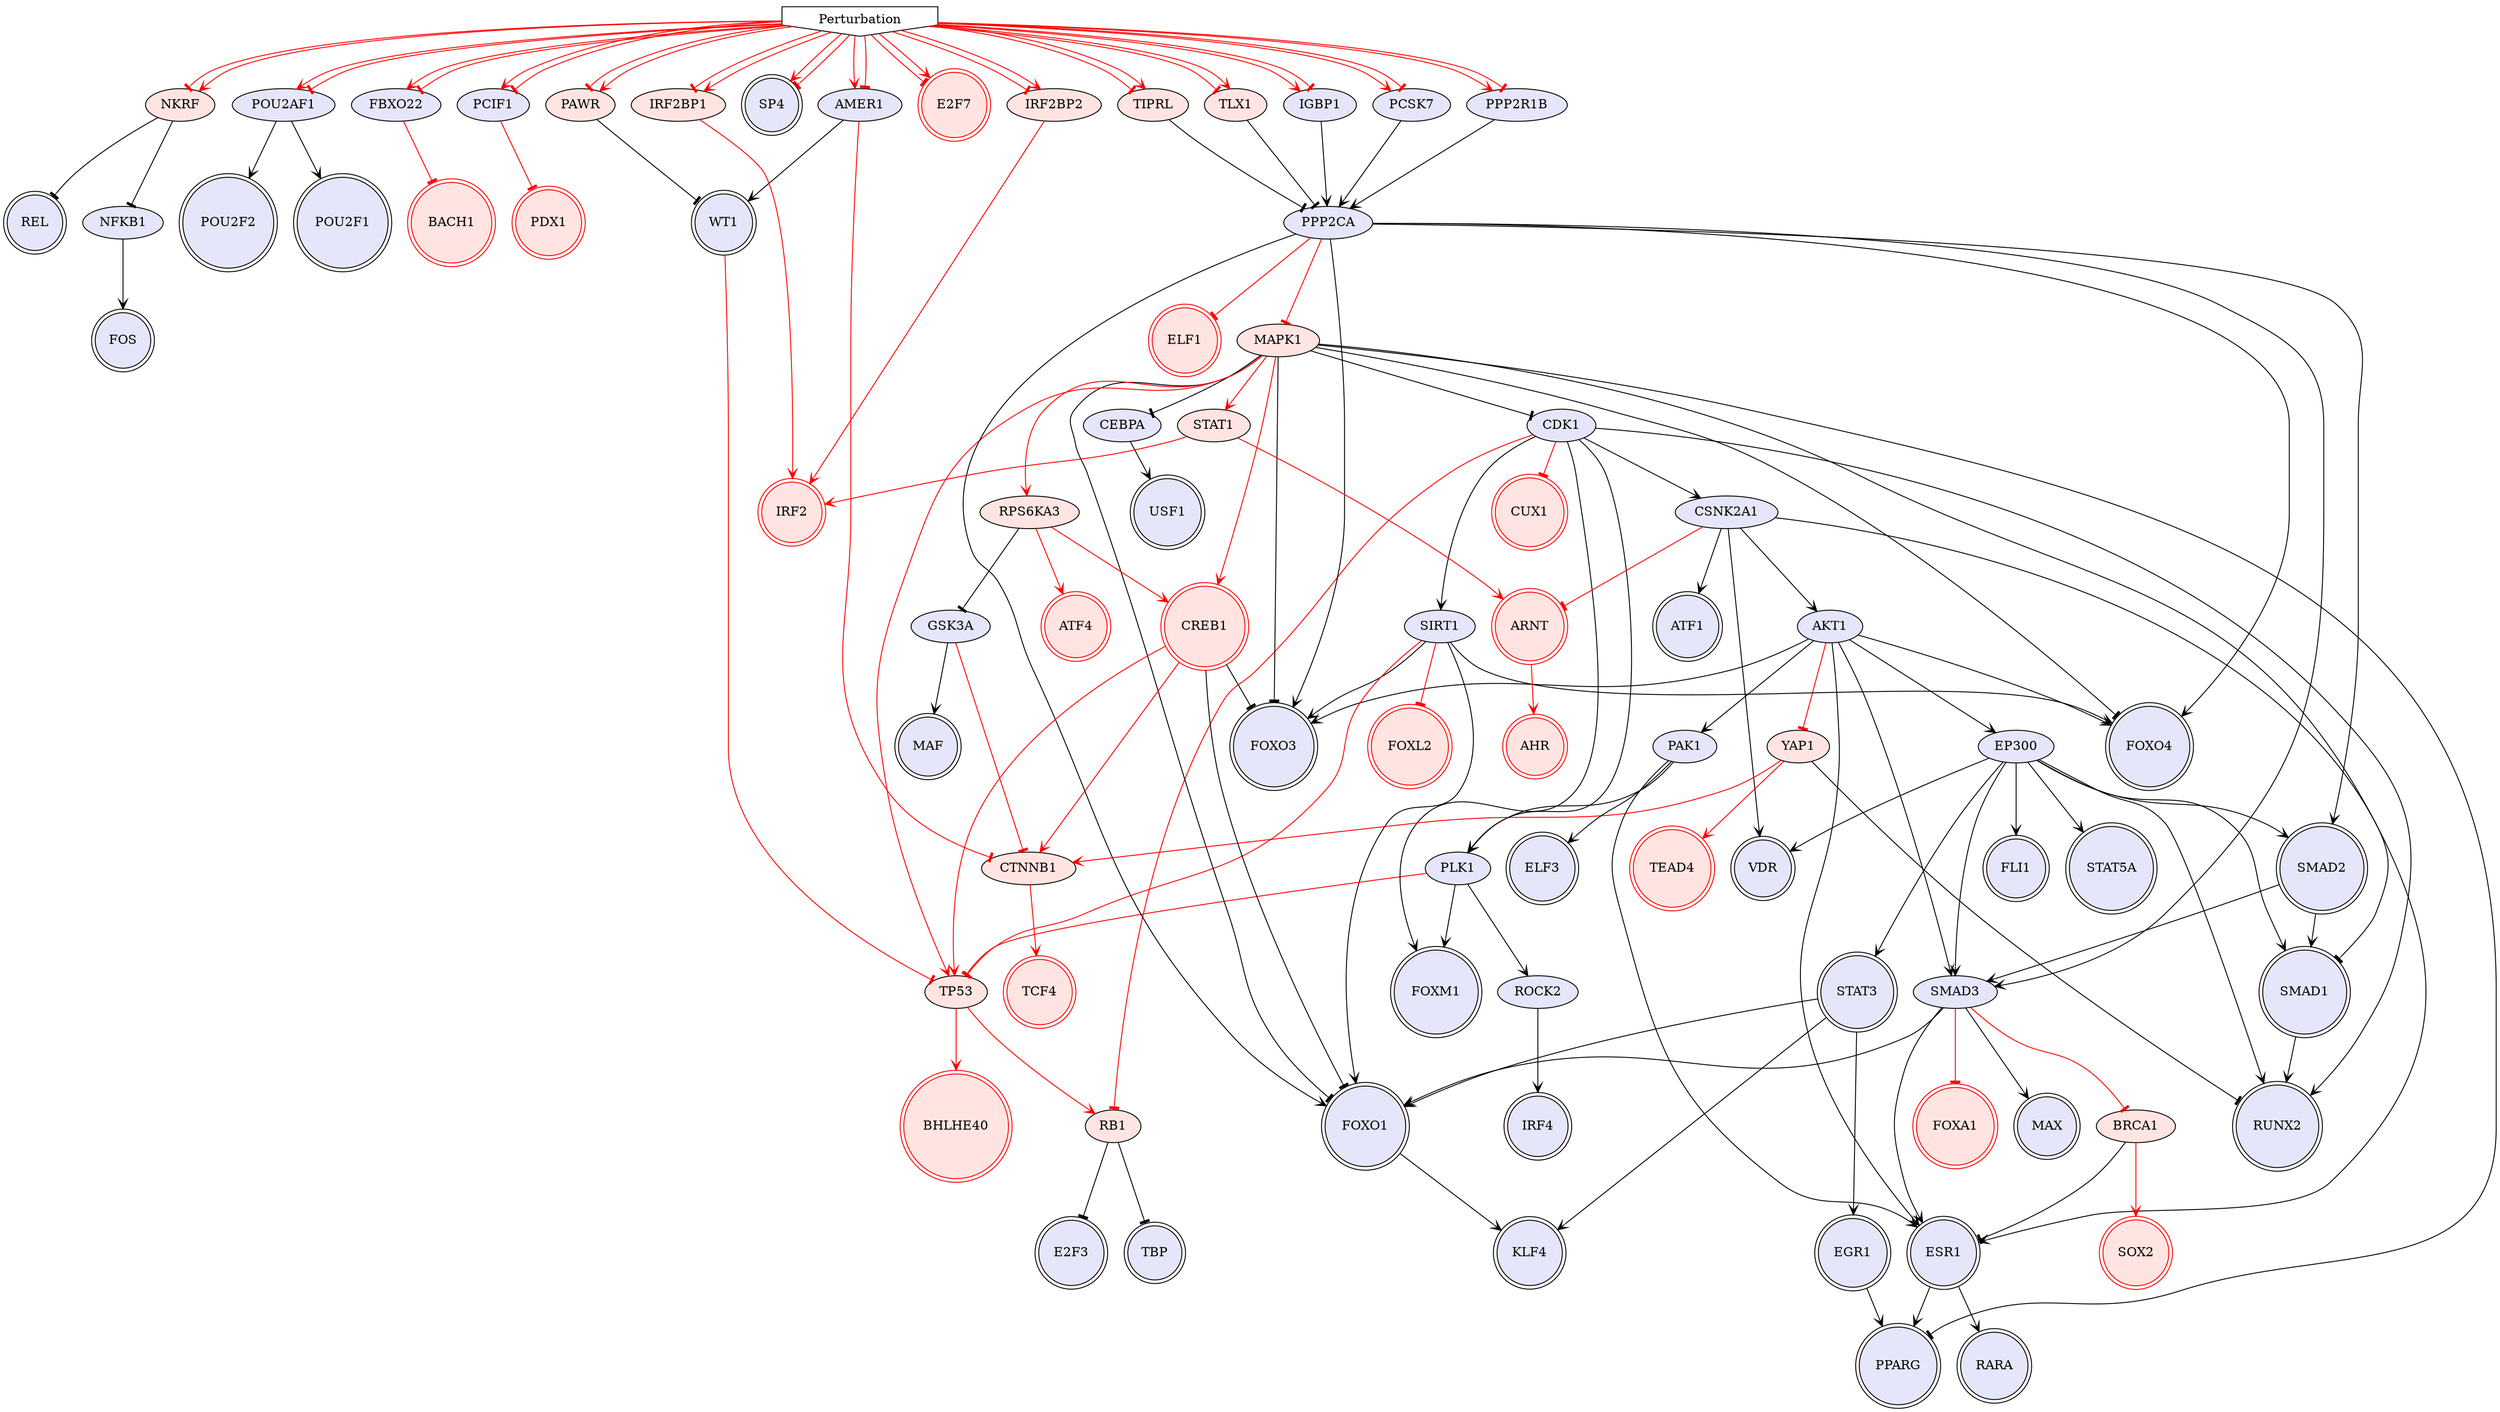 digraph {

NKRF->NFKB1 [penwidth=1, color=black, arrowhead="tee"]
NKRF->REL [penwidth=1, color=black, arrowhead="tee"]
STAT3->KLF4 [penwidth=1, color=black, arrowhead="vee"]
STAT3->EGR1 [penwidth=1, color=black, arrowhead="vee"]
FOXO1->KLF4 [penwidth=1, color=black, arrowhead="vee"]
AKT1->FOXO3 [penwidth=1, color=black, arrowhead="vee"]
AKT1->FOXO4 [penwidth=1, color=black, arrowhead="vee"]
SIRT1->FOXO1 [penwidth=1, color=black, arrowhead="vee"]
AKT1->EP300 [penwidth=1, color=black, arrowhead="vee"]
SIRT1->FOXO3 [penwidth=1, color=black, arrowhead="vee"]
SMAD3->FOXO1 [penwidth=1, color=black, arrowhead="vee"]
EP300->SMAD2 [penwidth=1, color=black, arrowhead="vee"]
PLK1->FOXM1 [penwidth=1, color=black, arrowhead="vee"]
CDK1->CSNK2A1 [penwidth=1, color=black, arrowhead="vee"]
MAPK1->CDK1 [penwidth=1, color=black, arrowhead="tee"]
AKT1->SMAD3 [penwidth=1, color=black, arrowhead="vee"]
ESR1->RARA [penwidth=1, color=black, arrowhead="vee"]
TIPRL->PPP2CA [penwidth=1, color=black, arrowhead="tee"]
RB1->E2F3 [penwidth=1, color=black, arrowhead="tee"]
EGR1->PPARG [penwidth=1, color=black, arrowhead="vee"]
EP300->STAT3 [penwidth=1, color=black, arrowhead="vee"]
EP300->STAT5A [penwidth=1, color=black, arrowhead="vee"]
SMAD3->ESR1 [penwidth=1, color=black, arrowhead="vee"]
PPP2CA->SMAD3 [penwidth=1, color=black, arrowhead="vee"]
PPP2CA->SMAD2 [penwidth=1, color=black, arrowhead="vee"]
ESR1->PPARG [penwidth=1, color=black, arrowhead="vee"]
SIRT1->FOXO4 [penwidth=1, color=black, arrowhead="vee"]
SMAD3->MAX [penwidth=1, color=black, arrowhead="vee"]
PPP2CA->FOXO3 [penwidth=1, color=black, arrowhead="vee"]
PPP2CA->FOXO1 [penwidth=1, color=black, arrowhead="vee"]
PPP2CA->FOXO4 [penwidth=1, color=black, arrowhead="vee"]
EP300->RUNX2 [penwidth=1, color=black, arrowhead="vee"]
MAPK1->FOXO1 [penwidth=1, color=black, arrowhead="tee"]
MAPK1->FOXO4 [penwidth=1, color=black, arrowhead="tee"]
MAPK1->FOXO3 [penwidth=1, color=black, arrowhead="tee"]
CSNK2A1->ATF1 [penwidth=1, color=black, arrowhead="vee"]
MAPK1->SMAD1 [penwidth=1, color=black, arrowhead="tee"]
ROCK2->IRF4 [penwidth=1, color=black, arrowhead="vee"]
MAPK1->PPARG [penwidth=1, color=black, arrowhead="tee"]
RPS6KA3->GSK3A [penwidth=1, color=black, arrowhead="tee"]
SMAD1->RUNX2 [penwidth=1, color=black, arrowhead="vee"]
EP300->FLI1 [penwidth=1, color=black, arrowhead="vee"]
POU2AF1->POU2F1 [penwidth=1, color=black, arrowhead="vee"]
CDK1->SIRT1 [penwidth=1, color=black, arrowhead="vee"]
CREB1->FOXO1 [penwidth=1, color=black, arrowhead="tee"]
CREB1->FOXO3 [penwidth=1, color=black, arrowhead="tee"]
MAPK1->CEBPA [penwidth=1, color=black, arrowhead="tee"]
AKT1->ESR1 [penwidth=1, color=black, arrowhead="vee"]
CSNK2A1->AKT1 [penwidth=1, color=black, arrowhead="vee"]
GSK3A->MAF [penwidth=1, color=black, arrowhead="vee"]
CEBPA->USF1 [penwidth=1, color=black, arrowhead="vee"]
YAP1->RUNX2 [penwidth=1, color=black, arrowhead="tee"]
EP300->SMAD3 [penwidth=1, color=black, arrowhead="vee"]
CDK1->FOXM1 [penwidth=1, color=black, arrowhead="vee"]
CDK1->RUNX2 [penwidth=1, color=black, arrowhead="vee"]
CSNK2A1->ESR1 [penwidth=1, color=black, arrowhead="vee"]
CSNK2A1->VDR [penwidth=1, color=black, arrowhead="vee"]
EP300->SMAD1 [penwidth=1, color=black, arrowhead="vee"]
PAK1->ELF3 [penwidth=1, color=black, arrowhead="vee"]
PAK1->ESR1 [penwidth=1, color=black, arrowhead="vee"]
PAK1->PLK1 [penwidth=1, color=black, arrowhead="vee"]
AMER1->WT1 [penwidth=1, color=black, arrowhead="vee"]
POU2AF1->POU2F2 [penwidth=1, color=black, arrowhead="vee"]
AKT1->PAK1 [penwidth=1, color=black, arrowhead="vee"]
PLK1->ROCK2 [penwidth=1, color=black, arrowhead="vee"]
SMAD2->SMAD3 [penwidth=1, color=black, arrowhead="vee"]
CDK1->PLK1 [penwidth=1, color=black, arrowhead="vee"]
BRCA1->ESR1 [penwidth=1, color=black, arrowhead="tee"]
STAT3->FOXO1 [penwidth=1, color=black, arrowhead="vee"]
SMAD2->SMAD1 [penwidth=1, color=black, arrowhead="vee"]
EP300->VDR [penwidth=1, color=black, arrowhead="vee"]
RB1->TBP [penwidth=1, color=black, arrowhead="tee"]
NFKB1->FOS [penwidth=1, color=black, arrowhead="vee"]
Perturbation->AMER1 [penwidth=1, color=red, arrowhead="vee"]
Perturbation->FBXO22 [penwidth=1, color=red, arrowhead="vee"]
Perturbation->PCIF1 [penwidth=1, color=red, arrowhead="vee"]
Perturbation->POU2AF1 [penwidth=1, color=red, arrowhead="vee"]
Perturbation->SP4 [penwidth=1, color=red, arrowhead="vee"]
MAPK1->RPS6KA3 [penwidth=1, color=red, arrowhead="vee"]
TP53->RB1 [penwidth=1, color=red, arrowhead="vee"]
SIRT1->TP53 [penwidth=1, color=red, arrowhead="tee"]
BRCA1->SOX2 [penwidth=1, color=red, arrowhead="vee"]
CTNNB1->TCF4 [penwidth=1, color=red, arrowhead="vee"]
CREB1->CTNNB1 [penwidth=1, color=red, arrowhead="vee"]
GSK3A->CTNNB1 [penwidth=1, color=red, arrowhead="tee"]
PPP2CA->ELF1 [penwidth=1, color=red, arrowhead="tee"]
PPP2CA->MAPK1 [penwidth=1, color=red, arrowhead="tee"]
YAP1->TEAD4 [penwidth=1, color=red, arrowhead="vee"]
CDK1->RB1 [penwidth=1, color=red, arrowhead="tee"]
RPS6KA3->ATF4 [penwidth=1, color=red, arrowhead="vee"]
RPS6KA3->CREB1 [penwidth=1, color=red, arrowhead="vee"]
AMER1->CTNNB1 [penwidth=1, color=red, arrowhead="tee"]
SMAD3->FOXA1 [penwidth=1, color=red, arrowhead="tee"]
FBXO22->BACH1 [penwidth=1, color=red, arrowhead="tee"]
YAP1->CTNNB1 [penwidth=1, color=red, arrowhead="vee"]
AKT1->YAP1 [penwidth=1, color=red, arrowhead="tee"]
SIRT1->FOXL2 [penwidth=1, color=red, arrowhead="tee"]
CSNK2A1->ARNT [penwidth=1, color=red, arrowhead="tee"]
IRF2BP1->IRF2 [penwidth=1, color=red, arrowhead="vee"]
CDK1->CUX1 [penwidth=1, color=red, arrowhead="tee"]
PLK1->TP53 [penwidth=1, color=red, arrowhead="tee"]
MAPK1->TP53 [penwidth=1, color=red, arrowhead="vee"]
MAPK1->CREB1 [penwidth=1, color=red, arrowhead="vee"]
ARNT->AHR [penwidth=1, color=red, arrowhead="vee"]
WT1->TP53 [penwidth=1, color=red, arrowhead="tee"]
CREB1->TP53 [penwidth=1, color=red, arrowhead="vee"]
SMAD3->BRCA1 [penwidth=1, color=red, arrowhead="tee"]
TP53->BHLHE40 [penwidth=1, color=red, arrowhead="vee"]
PCIF1->PDX1 [penwidth=1, color=red, arrowhead="tee"]
Perturbation->E2F7 [penwidth=1, color=red, arrowhead="tee"]
Perturbation->IRF2BP1 [penwidth=1, color=red, arrowhead="tee"]
Perturbation->NKRF [penwidth=1, color=red, arrowhead="tee"]
Perturbation->TIPRL [penwidth=1, color=red, arrowhead="tee"]
TLX1->PPP2CA [penwidth=1, color=black, arrowhead="tee"]
Perturbation->TLX1 [penwidth=1, color=red, arrowhead="tee"]
IGBP1->PPP2CA [penwidth=1, color=black, arrowhead="vee"]
Perturbation->IGBP1 [penwidth=1, color=red, arrowhead="vee"]
PCSK7->PPP2CA [penwidth=1, color=black, arrowhead="vee"]
Perturbation->PCSK7 [penwidth=1, color=red, arrowhead="vee"]
PPP2R1B->PPP2CA [penwidth=1, color=black, arrowhead="vee"]
PAWR->WT1 [penwidth=1, color=black, arrowhead="tee"]
Perturbation->PPP2R1B [penwidth=1, color=red, arrowhead="vee"]
Perturbation->PAWR [penwidth=1, color=red, arrowhead="tee"]
STAT1->ARNT [penwidth=1, color=red, arrowhead="vee"]
STAT1->IRF2 [penwidth=1, color=red, arrowhead="vee"]
MAPK1->STAT1 [penwidth=1, color=red, arrowhead="vee"]
IRF2BP2->IRF2 [penwidth=1, color=red, arrowhead="vee"]
Perturbation->IRF2BP2 [penwidth=1, color=red, arrowhead="tee"]
Perturbation->AMER1 [penwidth=1, color=red, arrowhead="tee"]
Perturbation->FBXO22 [penwidth=1, color=red, arrowhead="tee"]
Perturbation->PCIF1 [penwidth=1, color=red, arrowhead="tee"]
Perturbation->POU2AF1 [penwidth=1, color=red, arrowhead="tee"]
Perturbation->SP4 [penwidth=1, color=red, arrowhead="tee"]
Perturbation->E2F7 [penwidth=1, color=red, arrowhead="vee"]
Perturbation->IRF2BP1 [penwidth=1, color=red, arrowhead="vee"]
Perturbation->NKRF [penwidth=1, color=red, arrowhead="vee"]
Perturbation->TLX1 [penwidth=1, color=red, arrowhead="vee"]
Perturbation->IRF2BP2 [penwidth=1, color=red, arrowhead="vee"]
Perturbation->PAWR [penwidth=1, color=red, arrowhead="vee"]
Perturbation->TIPRL [penwidth=1, color=red, arrowhead="vee"]
Perturbation->PCSK7 [penwidth=1, color=red, arrowhead="tee"]
Perturbation->PPP2R1B [penwidth=1, color=red, arrowhead="tee"]
Perturbation->IGBP1 [penwidth=1, color=red, arrowhead="tee"]
Perturbation [style=filled, color=black, fillcolor=white, shape=invhouse];
FOXO4 [style=filled, color=black, fillcolor=lavender, shape=doublecircle];
PPARG [style=filled, color=black, fillcolor=lavender, shape=doublecircle];
VDR [style=filled, color=black, fillcolor=lavender, shape=doublecircle];
AHR [style=filled, color=red, fillcolor=mistyrose, shape=doublecircle];
FOXO1 [style=filled, color=black, fillcolor=lavender, shape=doublecircle];
CUX1 [style=filled, color=red, fillcolor=mistyrose, shape=doublecircle];
EGR1 [style=filled, color=black, fillcolor=lavender, shape=doublecircle];
RUNX2 [style=filled, color=black, fillcolor=lavender, shape=doublecircle];
TEAD4 [style=filled, color=red, fillcolor=mistyrose, shape=doublecircle];
FLI1 [style=filled, color=black, fillcolor=lavender, shape=doublecircle];
BHLHE40 [style=filled, color=red, fillcolor=mistyrose, shape=doublecircle];
MAF [style=filled, color=black, fillcolor=lavender, shape=doublecircle];
FOXL2 [style=filled, color=red, fillcolor=mistyrose, shape=doublecircle];
WT1 [style=filled, color=black, fillcolor=lavender, shape=doublecircle];
USF1 [style=filled, color=black, fillcolor=lavender, shape=doublecircle];
ATF1 [style=filled, color=black, fillcolor=lavender, shape=doublecircle];
SMAD1 [style=filled, color=black, fillcolor=lavender, shape=doublecircle];
KLF4 [style=filled, color=black, fillcolor=lavender, shape=doublecircle];
ATF4 [style=filled, color=red, fillcolor=mistyrose, shape=doublecircle];
TCF4 [style=filled, color=red, fillcolor=mistyrose, shape=doublecircle];
TBP [style=filled, color=black, fillcolor=lavender, shape=doublecircle];
CREB1 [style=filled, color=red, fillcolor=mistyrose, shape=doublecircle];
FOXO3 [style=filled, color=black, fillcolor=lavender, shape=doublecircle];
STAT3 [style=filled, color=black, fillcolor=lavender, shape=doublecircle];
RARA [style=filled, color=black, fillcolor=lavender, shape=doublecircle];
PDX1 [style=filled, color=red, fillcolor=mistyrose, shape=doublecircle];
SP4 [style=filled, color=black, fillcolor=lavender, shape=doublecircle];
E2F3 [style=filled, color=black, fillcolor=lavender, shape=doublecircle];
POU2F1 [style=filled, color=black, fillcolor=lavender, shape=doublecircle];
ELF1 [style=filled, color=red, fillcolor=mistyrose, shape=doublecircle];
SOX2 [style=filled, color=red, fillcolor=mistyrose, shape=doublecircle];
MAX [style=filled, color=black, fillcolor=lavender, shape=doublecircle];
BACH1 [style=filled, color=red, fillcolor=mistyrose, shape=doublecircle];
SMAD2 [style=filled, color=black, fillcolor=lavender, shape=doublecircle];
REL [style=filled, color=black, fillcolor=lavender, shape=doublecircle];
ESR1 [style=filled, color=black, fillcolor=lavender, shape=doublecircle];
E2F7 [style=filled, color=red, fillcolor=mistyrose, shape=doublecircle];
ARNT [style=filled, color=red, fillcolor=mistyrose, shape=doublecircle];
ELF3 [style=filled, color=black, fillcolor=lavender, shape=doublecircle];
FOS [style=filled, color=black, fillcolor=lavender, shape=doublecircle];
IRF4 [style=filled, color=black, fillcolor=lavender, shape=doublecircle];
STAT5A [style=filled, color=black, fillcolor=lavender, shape=doublecircle];
FOXM1 [style=filled, color=black, fillcolor=lavender, shape=doublecircle];
FOXA1 [style=filled, color=red, fillcolor=mistyrose, shape=doublecircle];
IRF2 [style=filled, color=red, fillcolor=mistyrose, shape=doublecircle];
POU2F2 [style=filled, color=black, fillcolor=lavender, shape=doublecircle];
NKRF [style=filled, fillcolor=mistyrose];
AKT1 [style=filled, fillcolor=lavender];
SIRT1 [style=filled, fillcolor=lavender];
SMAD3 [style=filled, fillcolor=lavender];
EP300 [style=filled, fillcolor=lavender];
PLK1 [style=filled, fillcolor=lavender];
CDK1 [style=filled, fillcolor=lavender];
MAPK1 [style=filled, fillcolor=mistyrose];
TIPRL [style=filled, fillcolor=mistyrose];
RB1 [style=filled, fillcolor=mistyrose];
PPP2CA [style=filled, fillcolor=lavender];
CSNK2A1 [style=filled, fillcolor=lavender];
ROCK2 [style=filled, fillcolor=lavender];
RPS6KA3 [style=filled, fillcolor=mistyrose];
POU2AF1 [style=filled, fillcolor=lavender];
GSK3A [style=filled, fillcolor=lavender];
CEBPA [style=filled, fillcolor=lavender];
YAP1 [style=filled, fillcolor=mistyrose];
PAK1 [style=filled, fillcolor=lavender];
AMER1 [style=filled, fillcolor=lavender];
BRCA1 [style=filled, fillcolor=mistyrose];
NFKB1 [style=filled, fillcolor=lavender];
TP53 [style=filled, fillcolor=mistyrose];
CTNNB1 [style=filled, fillcolor=mistyrose];
FBXO22 [style=filled, fillcolor=lavender];
IRF2BP1 [style=filled, fillcolor=mistyrose];
PCIF1 [style=filled, fillcolor=lavender];
TLX1 [style=filled, fillcolor=mistyrose];
IGBP1 [style=filled, fillcolor=lavender];
PCSK7 [style=filled, fillcolor=lavender];
PPP2R1B [style=filled, fillcolor=lavender];
PAWR [style=filled, fillcolor=mistyrose];
STAT1 [style=filled, fillcolor=mistyrose];
IRF2BP2 [style=filled, fillcolor=mistyrose];


}
